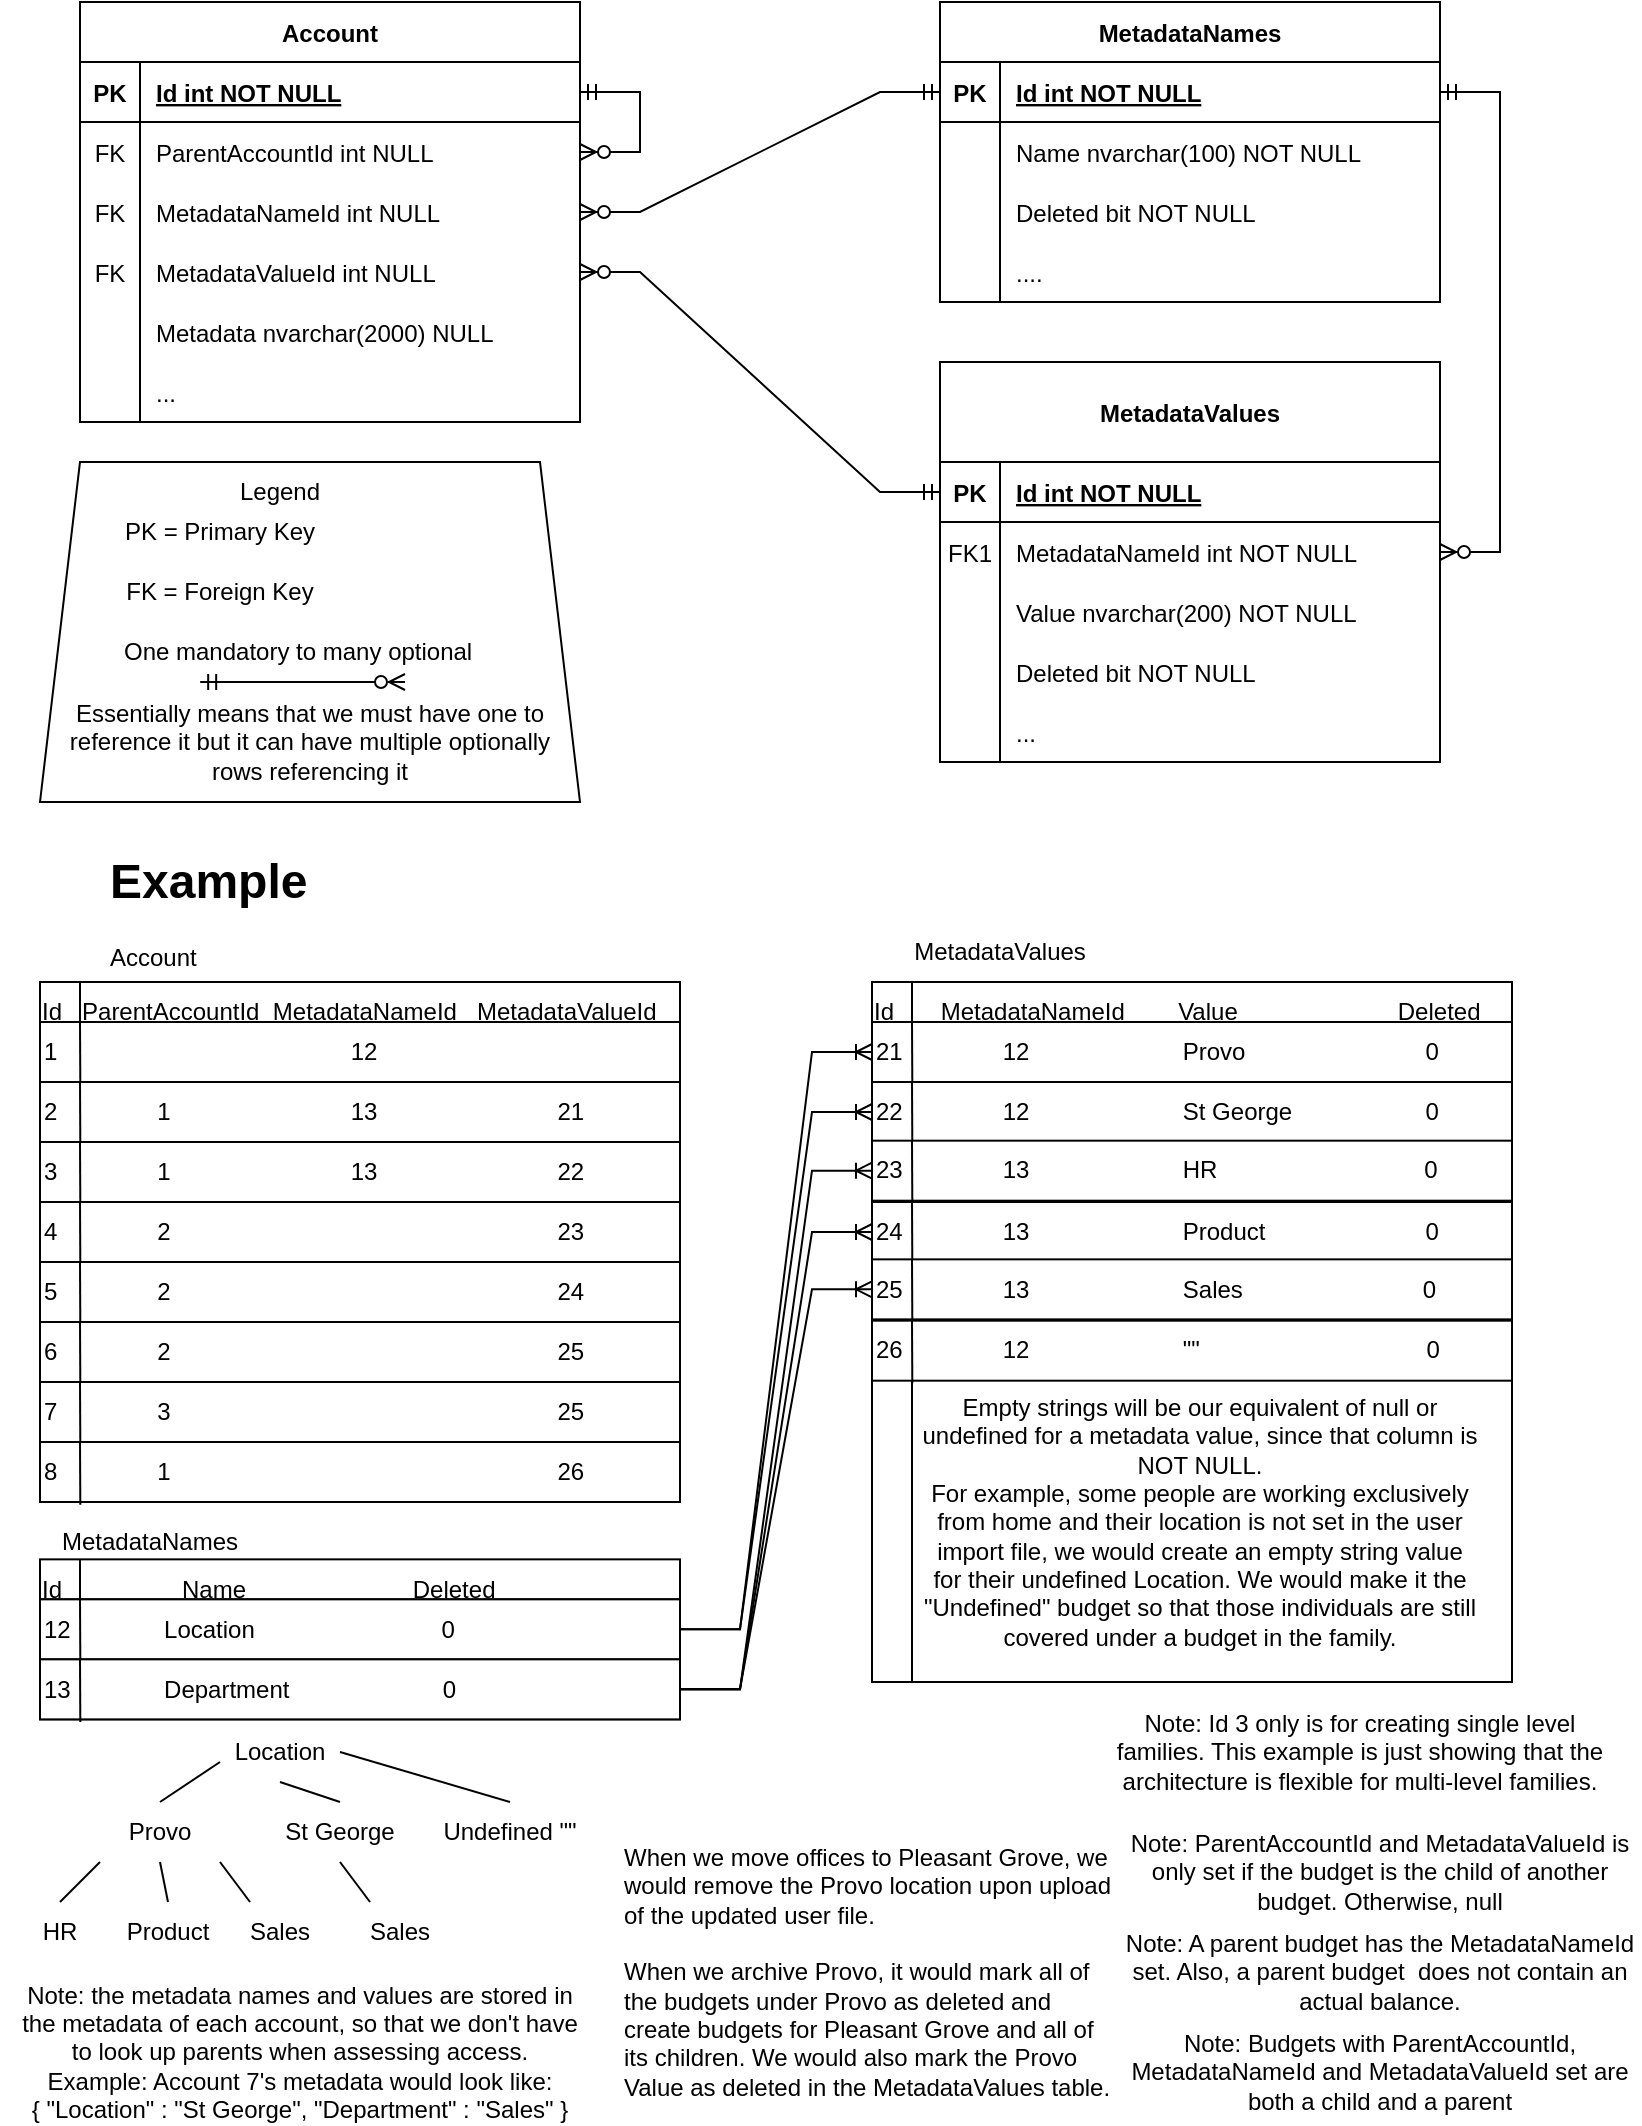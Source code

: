 <mxfile version="17.4.4" type="github">
  <diagram id="R2lEEEUBdFMjLlhIrx00" name="Page-1">
    <mxGraphModel dx="981" dy="508" grid="1" gridSize="10" guides="1" tooltips="1" connect="1" arrows="1" fold="1" page="1" pageScale="1" pageWidth="850" pageHeight="1100" math="0" shadow="0" extFonts="Permanent Marker^https://fonts.googleapis.com/css?family=Permanent+Marker">
      <root>
        <mxCell id="0" />
        <mxCell id="1" parent="0" />
        <mxCell id="C-vyLk0tnHw3VtMMgP7b-2" value="MetadataNames" style="shape=table;startSize=30;container=1;collapsible=1;childLayout=tableLayout;fixedRows=1;rowLines=0;fontStyle=1;align=center;resizeLast=1;" parent="1" vertex="1">
          <mxGeometry x="470" y="20" width="250" height="150" as="geometry" />
        </mxCell>
        <mxCell id="C-vyLk0tnHw3VtMMgP7b-3" value="" style="shape=partialRectangle;collapsible=0;dropTarget=0;pointerEvents=0;fillColor=none;points=[[0,0.5],[1,0.5]];portConstraint=eastwest;top=0;left=0;right=0;bottom=1;" parent="C-vyLk0tnHw3VtMMgP7b-2" vertex="1">
          <mxGeometry y="30" width="250" height="30" as="geometry" />
        </mxCell>
        <mxCell id="C-vyLk0tnHw3VtMMgP7b-4" value="PK" style="shape=partialRectangle;overflow=hidden;connectable=0;fillColor=none;top=0;left=0;bottom=0;right=0;fontStyle=1;" parent="C-vyLk0tnHw3VtMMgP7b-3" vertex="1">
          <mxGeometry width="30" height="30" as="geometry">
            <mxRectangle width="30" height="30" as="alternateBounds" />
          </mxGeometry>
        </mxCell>
        <mxCell id="C-vyLk0tnHw3VtMMgP7b-5" value="Id int NOT NULL " style="shape=partialRectangle;overflow=hidden;connectable=0;fillColor=none;top=0;left=0;bottom=0;right=0;align=left;spacingLeft=6;fontStyle=5;" parent="C-vyLk0tnHw3VtMMgP7b-3" vertex="1">
          <mxGeometry x="30" width="220" height="30" as="geometry">
            <mxRectangle width="220" height="30" as="alternateBounds" />
          </mxGeometry>
        </mxCell>
        <mxCell id="C-vyLk0tnHw3VtMMgP7b-6" value="" style="shape=partialRectangle;collapsible=0;dropTarget=0;pointerEvents=0;fillColor=none;points=[[0,0.5],[1,0.5]];portConstraint=eastwest;top=0;left=0;right=0;bottom=0;" parent="C-vyLk0tnHw3VtMMgP7b-2" vertex="1">
          <mxGeometry y="60" width="250" height="30" as="geometry" />
        </mxCell>
        <mxCell id="C-vyLk0tnHw3VtMMgP7b-7" value="" style="shape=partialRectangle;overflow=hidden;connectable=0;fillColor=none;top=0;left=0;bottom=0;right=0;" parent="C-vyLk0tnHw3VtMMgP7b-6" vertex="1">
          <mxGeometry width="30" height="30" as="geometry">
            <mxRectangle width="30" height="30" as="alternateBounds" />
          </mxGeometry>
        </mxCell>
        <mxCell id="C-vyLk0tnHw3VtMMgP7b-8" value="Name nvarchar(100) NOT NULL" style="shape=partialRectangle;overflow=hidden;connectable=0;fillColor=none;top=0;left=0;bottom=0;right=0;align=left;spacingLeft=6;" parent="C-vyLk0tnHw3VtMMgP7b-6" vertex="1">
          <mxGeometry x="30" width="220" height="30" as="geometry">
            <mxRectangle width="220" height="30" as="alternateBounds" />
          </mxGeometry>
        </mxCell>
        <mxCell id="C-vyLk0tnHw3VtMMgP7b-9" value="" style="shape=partialRectangle;collapsible=0;dropTarget=0;pointerEvents=0;fillColor=none;points=[[0,0.5],[1,0.5]];portConstraint=eastwest;top=0;left=0;right=0;bottom=0;" parent="C-vyLk0tnHw3VtMMgP7b-2" vertex="1">
          <mxGeometry y="90" width="250" height="30" as="geometry" />
        </mxCell>
        <mxCell id="C-vyLk0tnHw3VtMMgP7b-10" value="" style="shape=partialRectangle;overflow=hidden;connectable=0;fillColor=none;top=0;left=0;bottom=0;right=0;" parent="C-vyLk0tnHw3VtMMgP7b-9" vertex="1">
          <mxGeometry width="30" height="30" as="geometry">
            <mxRectangle width="30" height="30" as="alternateBounds" />
          </mxGeometry>
        </mxCell>
        <mxCell id="C-vyLk0tnHw3VtMMgP7b-11" value="Deleted bit NOT NULL" style="shape=partialRectangle;overflow=hidden;connectable=0;fillColor=none;top=0;left=0;bottom=0;right=0;align=left;spacingLeft=6;" parent="C-vyLk0tnHw3VtMMgP7b-9" vertex="1">
          <mxGeometry x="30" width="220" height="30" as="geometry">
            <mxRectangle width="220" height="30" as="alternateBounds" />
          </mxGeometry>
        </mxCell>
        <mxCell id="pOFNMP6kBnX_Gh-DG6FI-15" value="" style="shape=partialRectangle;collapsible=0;dropTarget=0;pointerEvents=0;fillColor=none;points=[[0,0.5],[1,0.5]];portConstraint=eastwest;top=0;left=0;right=0;bottom=0;" vertex="1" parent="C-vyLk0tnHw3VtMMgP7b-2">
          <mxGeometry y="120" width="250" height="30" as="geometry" />
        </mxCell>
        <mxCell id="pOFNMP6kBnX_Gh-DG6FI-16" value="" style="shape=partialRectangle;overflow=hidden;connectable=0;fillColor=none;top=0;left=0;bottom=0;right=0;" vertex="1" parent="pOFNMP6kBnX_Gh-DG6FI-15">
          <mxGeometry width="30" height="30" as="geometry">
            <mxRectangle width="30" height="30" as="alternateBounds" />
          </mxGeometry>
        </mxCell>
        <mxCell id="pOFNMP6kBnX_Gh-DG6FI-17" value="...." style="shape=partialRectangle;overflow=hidden;connectable=0;fillColor=none;top=0;left=0;bottom=0;right=0;align=left;spacingLeft=6;" vertex="1" parent="pOFNMP6kBnX_Gh-DG6FI-15">
          <mxGeometry x="30" width="220" height="30" as="geometry">
            <mxRectangle width="220" height="30" as="alternateBounds" />
          </mxGeometry>
        </mxCell>
        <mxCell id="C-vyLk0tnHw3VtMMgP7b-13" value="MetadataValues" style="shape=table;startSize=50;container=1;collapsible=1;childLayout=tableLayout;fixedRows=1;rowLines=0;fontStyle=1;align=center;resizeLast=1;" parent="1" vertex="1">
          <mxGeometry x="470" y="200" width="250" height="200" as="geometry" />
        </mxCell>
        <mxCell id="C-vyLk0tnHw3VtMMgP7b-14" value="" style="shape=partialRectangle;collapsible=0;dropTarget=0;pointerEvents=0;fillColor=none;points=[[0,0.5],[1,0.5]];portConstraint=eastwest;top=0;left=0;right=0;bottom=1;" parent="C-vyLk0tnHw3VtMMgP7b-13" vertex="1">
          <mxGeometry y="50" width="250" height="30" as="geometry" />
        </mxCell>
        <mxCell id="C-vyLk0tnHw3VtMMgP7b-15" value="PK" style="shape=partialRectangle;overflow=hidden;connectable=0;fillColor=none;top=0;left=0;bottom=0;right=0;fontStyle=1;" parent="C-vyLk0tnHw3VtMMgP7b-14" vertex="1">
          <mxGeometry width="30" height="30" as="geometry">
            <mxRectangle width="30" height="30" as="alternateBounds" />
          </mxGeometry>
        </mxCell>
        <mxCell id="C-vyLk0tnHw3VtMMgP7b-16" value="Id int NOT NULL " style="shape=partialRectangle;overflow=hidden;connectable=0;fillColor=none;top=0;left=0;bottom=0;right=0;align=left;spacingLeft=6;fontStyle=5;" parent="C-vyLk0tnHw3VtMMgP7b-14" vertex="1">
          <mxGeometry x="30" width="220" height="30" as="geometry">
            <mxRectangle width="220" height="30" as="alternateBounds" />
          </mxGeometry>
        </mxCell>
        <mxCell id="C-vyLk0tnHw3VtMMgP7b-17" value="" style="shape=partialRectangle;collapsible=0;dropTarget=0;pointerEvents=0;fillColor=none;points=[[0,0.5],[1,0.5]];portConstraint=eastwest;top=0;left=0;right=0;bottom=0;" parent="C-vyLk0tnHw3VtMMgP7b-13" vertex="1">
          <mxGeometry y="80" width="250" height="30" as="geometry" />
        </mxCell>
        <mxCell id="C-vyLk0tnHw3VtMMgP7b-18" value="FK1" style="shape=partialRectangle;overflow=hidden;connectable=0;fillColor=none;top=0;left=0;bottom=0;right=0;" parent="C-vyLk0tnHw3VtMMgP7b-17" vertex="1">
          <mxGeometry width="30" height="30" as="geometry">
            <mxRectangle width="30" height="30" as="alternateBounds" />
          </mxGeometry>
        </mxCell>
        <mxCell id="C-vyLk0tnHw3VtMMgP7b-19" value="MetadataNameId int NOT NULL" style="shape=partialRectangle;overflow=hidden;connectable=0;fillColor=none;top=0;left=0;bottom=0;right=0;align=left;spacingLeft=6;" parent="C-vyLk0tnHw3VtMMgP7b-17" vertex="1">
          <mxGeometry x="30" width="220" height="30" as="geometry">
            <mxRectangle width="220" height="30" as="alternateBounds" />
          </mxGeometry>
        </mxCell>
        <mxCell id="C-vyLk0tnHw3VtMMgP7b-20" value="" style="shape=partialRectangle;collapsible=0;dropTarget=0;pointerEvents=0;fillColor=none;points=[[0,0.5],[1,0.5]];portConstraint=eastwest;top=0;left=0;right=0;bottom=0;" parent="C-vyLk0tnHw3VtMMgP7b-13" vertex="1">
          <mxGeometry y="110" width="250" height="30" as="geometry" />
        </mxCell>
        <mxCell id="C-vyLk0tnHw3VtMMgP7b-21" value="" style="shape=partialRectangle;overflow=hidden;connectable=0;fillColor=none;top=0;left=0;bottom=0;right=0;" parent="C-vyLk0tnHw3VtMMgP7b-20" vertex="1">
          <mxGeometry width="30" height="30" as="geometry">
            <mxRectangle width="30" height="30" as="alternateBounds" />
          </mxGeometry>
        </mxCell>
        <mxCell id="C-vyLk0tnHw3VtMMgP7b-22" value="Value nvarchar(200) NOT NULL" style="shape=partialRectangle;overflow=hidden;connectable=0;fillColor=none;top=0;left=0;bottom=0;right=0;align=left;spacingLeft=6;" parent="C-vyLk0tnHw3VtMMgP7b-20" vertex="1">
          <mxGeometry x="30" width="220" height="30" as="geometry">
            <mxRectangle width="220" height="30" as="alternateBounds" />
          </mxGeometry>
        </mxCell>
        <mxCell id="pOFNMP6kBnX_Gh-DG6FI-18" value="" style="shape=partialRectangle;collapsible=0;dropTarget=0;pointerEvents=0;fillColor=none;points=[[0,0.5],[1,0.5]];portConstraint=eastwest;top=0;left=0;right=0;bottom=0;" vertex="1" parent="C-vyLk0tnHw3VtMMgP7b-13">
          <mxGeometry y="140" width="250" height="30" as="geometry" />
        </mxCell>
        <mxCell id="pOFNMP6kBnX_Gh-DG6FI-19" value="" style="shape=partialRectangle;overflow=hidden;connectable=0;fillColor=none;top=0;left=0;bottom=0;right=0;" vertex="1" parent="pOFNMP6kBnX_Gh-DG6FI-18">
          <mxGeometry width="30" height="30" as="geometry">
            <mxRectangle width="30" height="30" as="alternateBounds" />
          </mxGeometry>
        </mxCell>
        <mxCell id="pOFNMP6kBnX_Gh-DG6FI-20" value="Deleted bit NOT NULL" style="shape=partialRectangle;overflow=hidden;connectable=0;fillColor=none;top=0;left=0;bottom=0;right=0;align=left;spacingLeft=6;" vertex="1" parent="pOFNMP6kBnX_Gh-DG6FI-18">
          <mxGeometry x="30" width="220" height="30" as="geometry">
            <mxRectangle width="220" height="30" as="alternateBounds" />
          </mxGeometry>
        </mxCell>
        <mxCell id="pOFNMP6kBnX_Gh-DG6FI-22" value="" style="shape=partialRectangle;collapsible=0;dropTarget=0;pointerEvents=0;fillColor=none;points=[[0,0.5],[1,0.5]];portConstraint=eastwest;top=0;left=0;right=0;bottom=0;" vertex="1" parent="C-vyLk0tnHw3VtMMgP7b-13">
          <mxGeometry y="170" width="250" height="30" as="geometry" />
        </mxCell>
        <mxCell id="pOFNMP6kBnX_Gh-DG6FI-23" value="" style="shape=partialRectangle;overflow=hidden;connectable=0;fillColor=none;top=0;left=0;bottom=0;right=0;" vertex="1" parent="pOFNMP6kBnX_Gh-DG6FI-22">
          <mxGeometry width="30" height="30" as="geometry">
            <mxRectangle width="30" height="30" as="alternateBounds" />
          </mxGeometry>
        </mxCell>
        <mxCell id="pOFNMP6kBnX_Gh-DG6FI-24" value="..." style="shape=partialRectangle;overflow=hidden;connectable=0;fillColor=none;top=0;left=0;bottom=0;right=0;align=left;spacingLeft=6;" vertex="1" parent="pOFNMP6kBnX_Gh-DG6FI-22">
          <mxGeometry x="30" width="220" height="30" as="geometry">
            <mxRectangle width="220" height="30" as="alternateBounds" />
          </mxGeometry>
        </mxCell>
        <mxCell id="C-vyLk0tnHw3VtMMgP7b-23" value="Account" style="shape=table;startSize=30;container=1;collapsible=1;childLayout=tableLayout;fixedRows=1;rowLines=0;fontStyle=1;align=center;resizeLast=1;" parent="1" vertex="1">
          <mxGeometry x="40" y="20" width="250" height="210" as="geometry" />
        </mxCell>
        <mxCell id="C-vyLk0tnHw3VtMMgP7b-24" value="" style="shape=partialRectangle;collapsible=0;dropTarget=0;pointerEvents=0;fillColor=none;points=[[0,0.5],[1,0.5]];portConstraint=eastwest;top=0;left=0;right=0;bottom=1;" parent="C-vyLk0tnHw3VtMMgP7b-23" vertex="1">
          <mxGeometry y="30" width="250" height="30" as="geometry" />
        </mxCell>
        <mxCell id="C-vyLk0tnHw3VtMMgP7b-25" value="PK" style="shape=partialRectangle;overflow=hidden;connectable=0;fillColor=none;top=0;left=0;bottom=0;right=0;fontStyle=1;" parent="C-vyLk0tnHw3VtMMgP7b-24" vertex="1">
          <mxGeometry width="30" height="30" as="geometry">
            <mxRectangle width="30" height="30" as="alternateBounds" />
          </mxGeometry>
        </mxCell>
        <mxCell id="C-vyLk0tnHw3VtMMgP7b-26" value="Id int NOT NULL" style="shape=partialRectangle;overflow=hidden;connectable=0;fillColor=none;top=0;left=0;bottom=0;right=0;align=left;spacingLeft=6;fontStyle=5;" parent="C-vyLk0tnHw3VtMMgP7b-24" vertex="1">
          <mxGeometry x="30" width="220" height="30" as="geometry">
            <mxRectangle width="220" height="30" as="alternateBounds" />
          </mxGeometry>
        </mxCell>
        <mxCell id="C-vyLk0tnHw3VtMMgP7b-27" value="" style="shape=partialRectangle;collapsible=0;dropTarget=0;pointerEvents=0;fillColor=none;points=[[0,0.5],[1,0.5]];portConstraint=eastwest;top=0;left=0;right=0;bottom=0;" parent="C-vyLk0tnHw3VtMMgP7b-23" vertex="1">
          <mxGeometry y="60" width="250" height="30" as="geometry" />
        </mxCell>
        <mxCell id="C-vyLk0tnHw3VtMMgP7b-28" value="FK" style="shape=partialRectangle;overflow=hidden;connectable=0;fillColor=none;top=0;left=0;bottom=0;right=0;" parent="C-vyLk0tnHw3VtMMgP7b-27" vertex="1">
          <mxGeometry width="30" height="30" as="geometry">
            <mxRectangle width="30" height="30" as="alternateBounds" />
          </mxGeometry>
        </mxCell>
        <mxCell id="C-vyLk0tnHw3VtMMgP7b-29" value="ParentAccountId int NULL" style="shape=partialRectangle;overflow=hidden;connectable=0;fillColor=none;top=0;left=0;bottom=0;right=0;align=left;spacingLeft=6;" parent="C-vyLk0tnHw3VtMMgP7b-27" vertex="1">
          <mxGeometry x="30" width="220" height="30" as="geometry">
            <mxRectangle width="220" height="30" as="alternateBounds" />
          </mxGeometry>
        </mxCell>
        <mxCell id="pOFNMP6kBnX_Gh-DG6FI-1" value="" style="shape=partialRectangle;collapsible=0;dropTarget=0;pointerEvents=0;fillColor=none;points=[[0,0.5],[1,0.5]];portConstraint=eastwest;top=0;left=0;right=0;bottom=0;" vertex="1" parent="C-vyLk0tnHw3VtMMgP7b-23">
          <mxGeometry y="90" width="250" height="30" as="geometry" />
        </mxCell>
        <mxCell id="pOFNMP6kBnX_Gh-DG6FI-2" value="FK" style="shape=partialRectangle;overflow=hidden;connectable=0;fillColor=none;top=0;left=0;bottom=0;right=0;" vertex="1" parent="pOFNMP6kBnX_Gh-DG6FI-1">
          <mxGeometry width="30" height="30" as="geometry">
            <mxRectangle width="30" height="30" as="alternateBounds" />
          </mxGeometry>
        </mxCell>
        <mxCell id="pOFNMP6kBnX_Gh-DG6FI-3" value="MetadataNameId int NULL" style="shape=partialRectangle;overflow=hidden;connectable=0;fillColor=none;top=0;left=0;bottom=0;right=0;align=left;spacingLeft=6;" vertex="1" parent="pOFNMP6kBnX_Gh-DG6FI-1">
          <mxGeometry x="30" width="220" height="30" as="geometry">
            <mxRectangle width="220" height="30" as="alternateBounds" />
          </mxGeometry>
        </mxCell>
        <mxCell id="pOFNMP6kBnX_Gh-DG6FI-4" value="" style="shape=partialRectangle;collapsible=0;dropTarget=0;pointerEvents=0;fillColor=none;points=[[0,0.5],[1,0.5]];portConstraint=eastwest;top=0;left=0;right=0;bottom=0;" vertex="1" parent="C-vyLk0tnHw3VtMMgP7b-23">
          <mxGeometry y="120" width="250" height="30" as="geometry" />
        </mxCell>
        <mxCell id="pOFNMP6kBnX_Gh-DG6FI-5" value="FK" style="shape=partialRectangle;overflow=hidden;connectable=0;fillColor=none;top=0;left=0;bottom=0;right=0;" vertex="1" parent="pOFNMP6kBnX_Gh-DG6FI-4">
          <mxGeometry width="30" height="30" as="geometry">
            <mxRectangle width="30" height="30" as="alternateBounds" />
          </mxGeometry>
        </mxCell>
        <mxCell id="pOFNMP6kBnX_Gh-DG6FI-6" value="MetadataValueId int NULL" style="shape=partialRectangle;overflow=hidden;connectable=0;fillColor=none;top=0;left=0;bottom=0;right=0;align=left;spacingLeft=6;" vertex="1" parent="pOFNMP6kBnX_Gh-DG6FI-4">
          <mxGeometry x="30" width="220" height="30" as="geometry">
            <mxRectangle width="220" height="30" as="alternateBounds" />
          </mxGeometry>
        </mxCell>
        <mxCell id="pOFNMP6kBnX_Gh-DG6FI-7" value="" style="shape=partialRectangle;collapsible=0;dropTarget=0;pointerEvents=0;fillColor=none;points=[[0,0.5],[1,0.5]];portConstraint=eastwest;top=0;left=0;right=0;bottom=0;" vertex="1" parent="C-vyLk0tnHw3VtMMgP7b-23">
          <mxGeometry y="150" width="250" height="30" as="geometry" />
        </mxCell>
        <mxCell id="pOFNMP6kBnX_Gh-DG6FI-8" value="" style="shape=partialRectangle;overflow=hidden;connectable=0;fillColor=none;top=0;left=0;bottom=0;right=0;" vertex="1" parent="pOFNMP6kBnX_Gh-DG6FI-7">
          <mxGeometry width="30" height="30" as="geometry">
            <mxRectangle width="30" height="30" as="alternateBounds" />
          </mxGeometry>
        </mxCell>
        <mxCell id="pOFNMP6kBnX_Gh-DG6FI-9" value="Metadata nvarchar(2000) NULL" style="shape=partialRectangle;overflow=hidden;connectable=0;fillColor=none;top=0;left=0;bottom=0;right=0;align=left;spacingLeft=6;" vertex="1" parent="pOFNMP6kBnX_Gh-DG6FI-7">
          <mxGeometry x="30" width="220" height="30" as="geometry">
            <mxRectangle width="220" height="30" as="alternateBounds" />
          </mxGeometry>
        </mxCell>
        <mxCell id="pOFNMP6kBnX_Gh-DG6FI-10" value="" style="shape=partialRectangle;collapsible=0;dropTarget=0;pointerEvents=0;fillColor=none;points=[[0,0.5],[1,0.5]];portConstraint=eastwest;top=0;left=0;right=0;bottom=0;" vertex="1" parent="C-vyLk0tnHw3VtMMgP7b-23">
          <mxGeometry y="180" width="250" height="30" as="geometry" />
        </mxCell>
        <mxCell id="pOFNMP6kBnX_Gh-DG6FI-11" value="" style="shape=partialRectangle;overflow=hidden;connectable=0;fillColor=none;top=0;left=0;bottom=0;right=0;" vertex="1" parent="pOFNMP6kBnX_Gh-DG6FI-10">
          <mxGeometry width="30" height="30" as="geometry">
            <mxRectangle width="30" height="30" as="alternateBounds" />
          </mxGeometry>
        </mxCell>
        <mxCell id="pOFNMP6kBnX_Gh-DG6FI-12" value="..." style="shape=partialRectangle;overflow=hidden;connectable=0;fillColor=none;top=0;left=0;bottom=0;right=0;align=left;spacingLeft=6;" vertex="1" parent="pOFNMP6kBnX_Gh-DG6FI-10">
          <mxGeometry x="30" width="220" height="30" as="geometry">
            <mxRectangle width="220" height="30" as="alternateBounds" />
          </mxGeometry>
        </mxCell>
        <mxCell id="pOFNMP6kBnX_Gh-DG6FI-31" value="" style="edgeStyle=entityRelationEdgeStyle;fontSize=12;html=1;endArrow=ERzeroToMany;startArrow=ERmandOne;rounded=0;entryX=1;entryY=0.5;entryDx=0;entryDy=0;exitX=1;exitY=0.5;exitDx=0;exitDy=0;" edge="1" parent="C-vyLk0tnHw3VtMMgP7b-23" source="C-vyLk0tnHw3VtMMgP7b-24" target="C-vyLk0tnHw3VtMMgP7b-27">
          <mxGeometry width="100" height="100" relative="1" as="geometry">
            <mxPoint x="360" y="230" as="sourcePoint" />
            <mxPoint x="170" y="310" as="targetPoint" />
          </mxGeometry>
        </mxCell>
        <mxCell id="pOFNMP6kBnX_Gh-DG6FI-28" value="" style="edgeStyle=entityRelationEdgeStyle;fontSize=12;html=1;endArrow=ERzeroToMany;startArrow=ERmandOne;rounded=0;entryX=1;entryY=0.5;entryDx=0;entryDy=0;exitX=0;exitY=0.5;exitDx=0;exitDy=0;" edge="1" parent="1" source="C-vyLk0tnHw3VtMMgP7b-14" target="pOFNMP6kBnX_Gh-DG6FI-4">
          <mxGeometry width="100" height="100" relative="1" as="geometry">
            <mxPoint x="340" y="310" as="sourcePoint" />
            <mxPoint x="440" y="210" as="targetPoint" />
          </mxGeometry>
        </mxCell>
        <mxCell id="pOFNMP6kBnX_Gh-DG6FI-29" value="" style="edgeStyle=entityRelationEdgeStyle;fontSize=12;html=1;endArrow=ERzeroToMany;startArrow=ERmandOne;rounded=0;entryX=1;entryY=0.5;entryDx=0;entryDy=0;exitX=0;exitY=0.5;exitDx=0;exitDy=0;" edge="1" parent="1" source="C-vyLk0tnHw3VtMMgP7b-3" target="pOFNMP6kBnX_Gh-DG6FI-1">
          <mxGeometry width="100" height="100" relative="1" as="geometry">
            <mxPoint x="340" y="350" as="sourcePoint" />
            <mxPoint x="300" y="290" as="targetPoint" />
          </mxGeometry>
        </mxCell>
        <mxCell id="pOFNMP6kBnX_Gh-DG6FI-32" value="" style="edgeStyle=entityRelationEdgeStyle;fontSize=12;html=1;endArrow=ERzeroToMany;startArrow=ERmandOne;rounded=0;entryX=1;entryY=0.5;entryDx=0;entryDy=0;exitX=1;exitY=0.5;exitDx=0;exitDy=0;" edge="1" parent="1" source="C-vyLk0tnHw3VtMMgP7b-3" target="C-vyLk0tnHw3VtMMgP7b-17">
          <mxGeometry width="100" height="100" relative="1" as="geometry">
            <mxPoint x="650" y="490" as="sourcePoint" />
            <mxPoint x="750" y="390" as="targetPoint" />
          </mxGeometry>
        </mxCell>
        <mxCell id="pOFNMP6kBnX_Gh-DG6FI-38" value="&lt;span style=&quot;color: rgba(0 , 0 , 0 , 0) ; font-family: monospace ; font-size: 0px&quot;&gt;%3CmxGraphModel%3E%3Croot%3E%3CmxCell%20id%3D%220%22%2F%3E%3CmxCell%20id%3D%221%22%20parent%3D%220%22%2F%3E%3CmxCell%20id%3D%222%22%20value%3D%22%22%20style%3D%22edgeStyle%3DentityRelationEdgeStyle%3BfontSize%3D12%3Bhtml%3D1%3BendArrow%3DERzeroToMany%3BstartArrow%3DERmandOne%3Brounded%3D0%3B%22%20edge%3D%221%22%20parent%3D%221%22%3E%3CmxGeometry%20width%3D%22100%22%20height%3D%22100%22%20relative%3D%221%22%20as%3D%22geometry%22%3E%3CmxPoint%20x%3D%2280%22%20y%3D%22530%22%20as%3D%22sourcePoint%22%2F%3E%3CmxPoint%20x%3D%22170%22%20y%3D%22450%22%20as%3D%22targetPoint%22%2F%3E%3C%2FmxGeometry%3E%3C%2FmxCell%3E%3C%2Froot%3E%3C%2FmxGraphModel%3E&lt;/span&gt;" style="shape=trapezoid;perimeter=trapezoidPerimeter;whiteSpace=wrap;html=1;fixedSize=1;" vertex="1" parent="1">
          <mxGeometry x="20" y="250" width="270" height="170" as="geometry" />
        </mxCell>
        <mxCell id="pOFNMP6kBnX_Gh-DG6FI-42" value="" style="edgeStyle=entityRelationEdgeStyle;fontSize=12;html=1;endArrow=ERzeroToMany;startArrow=ERmandOne;rounded=0;entryX=0.75;entryY=1;entryDx=0;entryDy=0;exitX=0.211;exitY=1;exitDx=0;exitDy=0;exitPerimeter=0;" edge="1" parent="1" source="pOFNMP6kBnX_Gh-DG6FI-46" target="pOFNMP6kBnX_Gh-DG6FI-46">
          <mxGeometry width="100" height="100" relative="1" as="geometry">
            <mxPoint x="105" y="380" as="sourcePoint" />
            <mxPoint x="205" y="280" as="targetPoint" />
          </mxGeometry>
        </mxCell>
        <mxCell id="pOFNMP6kBnX_Gh-DG6FI-43" value="Legend" style="text;html=1;strokeColor=none;fillColor=none;align=center;verticalAlign=middle;whiteSpace=wrap;rounded=0;" vertex="1" parent="1">
          <mxGeometry x="110" y="250" width="60" height="30" as="geometry" />
        </mxCell>
        <mxCell id="pOFNMP6kBnX_Gh-DG6FI-44" value="PK = Primary Key" style="text;html=1;strokeColor=none;fillColor=none;align=center;verticalAlign=middle;whiteSpace=wrap;rounded=0;" vertex="1" parent="1">
          <mxGeometry x="50" y="270" width="120" height="30" as="geometry" />
        </mxCell>
        <mxCell id="pOFNMP6kBnX_Gh-DG6FI-45" value="FK = Foreign Key" style="text;html=1;strokeColor=none;fillColor=none;align=center;verticalAlign=middle;whiteSpace=wrap;rounded=0;" vertex="1" parent="1">
          <mxGeometry x="50" y="300" width="120" height="30" as="geometry" />
        </mxCell>
        <mxCell id="pOFNMP6kBnX_Gh-DG6FI-46" value="One mandatory to many optional" style="text;html=1;strokeColor=none;fillColor=none;align=left;verticalAlign=middle;whiteSpace=wrap;rounded=0;" vertex="1" parent="1">
          <mxGeometry x="60" y="330" width="190" height="30" as="geometry" />
        </mxCell>
        <mxCell id="pOFNMP6kBnX_Gh-DG6FI-47" value="Essentially means that we must have one to reference it but it can have multiple optionally rows referencing it" style="text;html=1;strokeColor=none;fillColor=none;align=center;verticalAlign=middle;whiteSpace=wrap;rounded=0;" vertex="1" parent="1">
          <mxGeometry x="25" y="380" width="260" height="20" as="geometry" />
        </mxCell>
        <mxCell id="pOFNMP6kBnX_Gh-DG6FI-48" value="" style="shape=internalStorage;whiteSpace=wrap;html=1;backgroundOutline=1;" vertex="1" parent="1">
          <mxGeometry x="20" y="510" width="320" height="230" as="geometry" />
        </mxCell>
        <mxCell id="pOFNMP6kBnX_Gh-DG6FI-88" value="&lt;h1&gt;Example&lt;/h1&gt;&lt;div&gt;Account&lt;/div&gt;" style="text;html=1;strokeColor=none;fillColor=none;spacing=5;spacingTop=-20;whiteSpace=wrap;overflow=hidden;rounded=0;" vertex="1" parent="1">
          <mxGeometry x="50" y="440" width="190" height="70" as="geometry" />
        </mxCell>
        <mxCell id="pOFNMP6kBnX_Gh-DG6FI-89" value="Id&amp;nbsp; &amp;nbsp;ParentAccountId&amp;nbsp; MetadataNameId&amp;nbsp; &amp;nbsp;MetadataValueId" style="text;html=1;strokeColor=none;fillColor=none;align=left;verticalAlign=middle;whiteSpace=wrap;rounded=0;" vertex="1" parent="1">
          <mxGeometry x="19" y="510" width="320" height="30" as="geometry" />
        </mxCell>
        <mxCell id="pOFNMP6kBnX_Gh-DG6FI-92" value="1&amp;nbsp; &amp;nbsp; &amp;nbsp; &amp;nbsp; &amp;nbsp; &amp;nbsp; &amp;nbsp; &amp;nbsp; &amp;nbsp; &amp;nbsp; &amp;nbsp; &amp;nbsp; &amp;nbsp; &amp;nbsp; &amp;nbsp; &amp;nbsp; &amp;nbsp; &amp;nbsp; &amp;nbsp; &amp;nbsp; &amp;nbsp; &amp;nbsp; 12" style="rounded=0;whiteSpace=wrap;html=1;align=left;" vertex="1" parent="1">
          <mxGeometry x="20" y="530" width="320" height="30" as="geometry" />
        </mxCell>
        <mxCell id="pOFNMP6kBnX_Gh-DG6FI-93" value="" style="endArrow=none;html=1;rounded=0;exitX=0.063;exitY=1.044;exitDx=0;exitDy=0;exitPerimeter=0;" edge="1" parent="1" source="pOFNMP6kBnX_Gh-DG6FI-92">
          <mxGeometry width="50" height="50" relative="1" as="geometry">
            <mxPoint x="370" y="580" as="sourcePoint" />
            <mxPoint x="40" y="530" as="targetPoint" />
          </mxGeometry>
        </mxCell>
        <mxCell id="pOFNMP6kBnX_Gh-DG6FI-94" value="" style="shape=internalStorage;whiteSpace=wrap;html=1;backgroundOutline=1;" vertex="1" parent="1">
          <mxGeometry x="20" y="798.68" width="320" height="80" as="geometry" />
        </mxCell>
        <mxCell id="pOFNMP6kBnX_Gh-DG6FI-95" value="Id&amp;nbsp; &amp;nbsp; &amp;nbsp; &amp;nbsp; &amp;nbsp; &amp;nbsp; &amp;nbsp; &amp;nbsp; &amp;nbsp; Name&amp;nbsp; &amp;nbsp; &amp;nbsp; &amp;nbsp; &amp;nbsp; &amp;nbsp; &amp;nbsp; &amp;nbsp; &amp;nbsp; &amp;nbsp; &amp;nbsp; &amp;nbsp; &amp;nbsp;Deleted" style="text;html=1;strokeColor=none;fillColor=none;align=left;verticalAlign=middle;whiteSpace=wrap;rounded=0;" vertex="1" parent="1">
          <mxGeometry x="19" y="798.68" width="320" height="30" as="geometry" />
        </mxCell>
        <mxCell id="pOFNMP6kBnX_Gh-DG6FI-96" value="12&amp;nbsp; &amp;nbsp; &amp;nbsp; &amp;nbsp; &amp;nbsp; &amp;nbsp; &amp;nbsp; Location&amp;nbsp; &amp;nbsp; &amp;nbsp; &amp;nbsp; &amp;nbsp; &amp;nbsp; &amp;nbsp; &amp;nbsp; &amp;nbsp; &amp;nbsp; &amp;nbsp; &amp;nbsp; &amp;nbsp; &amp;nbsp; 0" style="rounded=0;whiteSpace=wrap;html=1;align=left;" vertex="1" parent="1">
          <mxGeometry x="20" y="818.68" width="320" height="30" as="geometry" />
        </mxCell>
        <mxCell id="pOFNMP6kBnX_Gh-DG6FI-97" value="" style="endArrow=none;html=1;rounded=0;exitX=0.063;exitY=1.044;exitDx=0;exitDy=0;exitPerimeter=0;" edge="1" parent="1" source="pOFNMP6kBnX_Gh-DG6FI-96">
          <mxGeometry width="50" height="50" relative="1" as="geometry">
            <mxPoint x="370" y="868.68" as="sourcePoint" />
            <mxPoint x="40.0" y="818.68" as="targetPoint" />
          </mxGeometry>
        </mxCell>
        <mxCell id="pOFNMP6kBnX_Gh-DG6FI-99" value="2&amp;nbsp; &amp;nbsp; &amp;nbsp; &amp;nbsp; &amp;nbsp; &amp;nbsp; &amp;nbsp; &amp;nbsp;1&amp;nbsp; &amp;nbsp; &amp;nbsp; &amp;nbsp; &amp;nbsp; &amp;nbsp; &amp;nbsp; &amp;nbsp; &amp;nbsp; &amp;nbsp; &amp;nbsp; &amp;nbsp; &amp;nbsp; &amp;nbsp;13&amp;nbsp; &amp;nbsp; &amp;nbsp; &amp;nbsp; &amp;nbsp; &amp;nbsp; &amp;nbsp; &amp;nbsp; &amp;nbsp; &amp;nbsp; &amp;nbsp; &amp;nbsp; &amp;nbsp; &amp;nbsp;21&amp;nbsp; &amp;nbsp; &amp;nbsp;" style="rounded=0;whiteSpace=wrap;html=1;align=left;" vertex="1" parent="1">
          <mxGeometry x="20" y="560" width="320" height="30" as="geometry" />
        </mxCell>
        <mxCell id="pOFNMP6kBnX_Gh-DG6FI-100" value="" style="endArrow=none;html=1;rounded=0;exitX=0.063;exitY=1.044;exitDx=0;exitDy=0;exitPerimeter=0;" edge="1" parent="1" source="pOFNMP6kBnX_Gh-DG6FI-99">
          <mxGeometry width="50" height="50" relative="1" as="geometry">
            <mxPoint x="370" y="610" as="sourcePoint" />
            <mxPoint x="40.0" y="560" as="targetPoint" />
          </mxGeometry>
        </mxCell>
        <mxCell id="pOFNMP6kBnX_Gh-DG6FI-101" value="13&amp;nbsp; &amp;nbsp; &amp;nbsp; &amp;nbsp; &amp;nbsp; &amp;nbsp; &amp;nbsp; Department&amp;nbsp; &amp;nbsp; &amp;nbsp; &amp;nbsp; &amp;nbsp; &amp;nbsp; &amp;nbsp; &amp;nbsp; &amp;nbsp; &amp;nbsp; &amp;nbsp; &amp;nbsp;0&amp;nbsp;" style="rounded=0;whiteSpace=wrap;html=1;align=left;" vertex="1" parent="1">
          <mxGeometry x="20" y="848.68" width="320" height="30" as="geometry" />
        </mxCell>
        <mxCell id="pOFNMP6kBnX_Gh-DG6FI-102" value="" style="endArrow=none;html=1;rounded=0;exitX=0.063;exitY=1.044;exitDx=0;exitDy=0;exitPerimeter=0;" edge="1" parent="1" source="pOFNMP6kBnX_Gh-DG6FI-101">
          <mxGeometry width="50" height="50" relative="1" as="geometry">
            <mxPoint x="370" y="898.68" as="sourcePoint" />
            <mxPoint x="40.0" y="848.68" as="targetPoint" />
          </mxGeometry>
        </mxCell>
        <mxCell id="pOFNMP6kBnX_Gh-DG6FI-103" value="MetadataNames" style="text;html=1;strokeColor=none;fillColor=none;align=center;verticalAlign=middle;whiteSpace=wrap;rounded=0;" vertex="1" parent="1">
          <mxGeometry y="775.0" width="150" height="30" as="geometry" />
        </mxCell>
        <mxCell id="pOFNMP6kBnX_Gh-DG6FI-110" value="" style="shape=internalStorage;whiteSpace=wrap;html=1;backgroundOutline=1;" vertex="1" parent="1">
          <mxGeometry x="436" y="510" width="320" height="350" as="geometry" />
        </mxCell>
        <mxCell id="pOFNMP6kBnX_Gh-DG6FI-111" value="Id&amp;nbsp; &amp;nbsp; &amp;nbsp; &amp;nbsp;MetadataNameId&amp;nbsp; &amp;nbsp; &amp;nbsp; &amp;nbsp; Value&amp;nbsp; &amp;nbsp; &amp;nbsp; &amp;nbsp; &amp;nbsp; &amp;nbsp; &amp;nbsp; &amp;nbsp; &amp;nbsp; &amp;nbsp; &amp;nbsp; &amp;nbsp; Deleted" style="text;html=1;strokeColor=none;fillColor=none;align=left;verticalAlign=middle;whiteSpace=wrap;rounded=0;" vertex="1" parent="1">
          <mxGeometry x="435" y="510" width="320" height="30" as="geometry" />
        </mxCell>
        <mxCell id="pOFNMP6kBnX_Gh-DG6FI-112" value="21&amp;nbsp; &amp;nbsp; &amp;nbsp; &amp;nbsp; &amp;nbsp; &amp;nbsp; &amp;nbsp; &amp;nbsp;12&amp;nbsp; &amp;nbsp; &amp;nbsp; &amp;nbsp; &amp;nbsp; &amp;nbsp; &amp;nbsp; &amp;nbsp; &amp;nbsp; &amp;nbsp; &amp;nbsp; &amp;nbsp;Provo&amp;nbsp; &amp;nbsp; &amp;nbsp; &amp;nbsp; &amp;nbsp; &amp;nbsp; &amp;nbsp; &amp;nbsp; &amp;nbsp; &amp;nbsp; &amp;nbsp; &amp;nbsp; &amp;nbsp; &amp;nbsp;0" style="rounded=0;whiteSpace=wrap;html=1;align=left;" vertex="1" parent="1">
          <mxGeometry x="436" y="530" width="320" height="30" as="geometry" />
        </mxCell>
        <mxCell id="pOFNMP6kBnX_Gh-DG6FI-113" value="" style="endArrow=none;html=1;rounded=0;exitX=0.063;exitY=1.044;exitDx=0;exitDy=0;exitPerimeter=0;" edge="1" parent="1" source="pOFNMP6kBnX_Gh-DG6FI-112">
          <mxGeometry width="50" height="50" relative="1" as="geometry">
            <mxPoint x="786" y="580" as="sourcePoint" />
            <mxPoint x="456.0" y="530" as="targetPoint" />
          </mxGeometry>
        </mxCell>
        <mxCell id="pOFNMP6kBnX_Gh-DG6FI-114" value="22&amp;nbsp; &amp;nbsp; &amp;nbsp; &amp;nbsp; &amp;nbsp; &amp;nbsp; &amp;nbsp; &amp;nbsp;12&amp;nbsp; &amp;nbsp; &amp;nbsp; &amp;nbsp; &amp;nbsp; &amp;nbsp; &amp;nbsp; &amp;nbsp; &amp;nbsp; &amp;nbsp; &amp;nbsp; &amp;nbsp;St George&amp;nbsp; &amp;nbsp; &amp;nbsp; &amp;nbsp; &amp;nbsp; &amp;nbsp; &amp;nbsp; &amp;nbsp; &amp;nbsp; &amp;nbsp; 0&amp;nbsp;" style="rounded=0;whiteSpace=wrap;html=1;align=left;" vertex="1" parent="1">
          <mxGeometry x="436" y="560" width="320" height="30" as="geometry" />
        </mxCell>
        <mxCell id="pOFNMP6kBnX_Gh-DG6FI-115" value="" style="endArrow=none;html=1;rounded=0;exitX=0.063;exitY=1.044;exitDx=0;exitDy=0;exitPerimeter=0;" edge="1" parent="1" source="pOFNMP6kBnX_Gh-DG6FI-114">
          <mxGeometry width="50" height="50" relative="1" as="geometry">
            <mxPoint x="786" y="610" as="sourcePoint" />
            <mxPoint x="456.0" y="560" as="targetPoint" />
          </mxGeometry>
        </mxCell>
        <mxCell id="pOFNMP6kBnX_Gh-DG6FI-116" value="MetadataValues" style="text;html=1;strokeColor=none;fillColor=none;align=center;verticalAlign=middle;whiteSpace=wrap;rounded=0;" vertex="1" parent="1">
          <mxGeometry x="425" y="480" width="150" height="30" as="geometry" />
        </mxCell>
        <mxCell id="pOFNMP6kBnX_Gh-DG6FI-117" value="" style="edgeStyle=entityRelationEdgeStyle;fontSize=12;html=1;endArrow=ERoneToMany;rounded=0;entryX=0;entryY=0.5;entryDx=0;entryDy=0;exitX=1;exitY=0.5;exitDx=0;exitDy=0;" edge="1" parent="1" source="pOFNMP6kBnX_Gh-DG6FI-96" target="pOFNMP6kBnX_Gh-DG6FI-112">
          <mxGeometry width="100" height="100" relative="1" as="geometry">
            <mxPoint x="340" y="740" as="sourcePoint" />
            <mxPoint x="440" y="640" as="targetPoint" />
          </mxGeometry>
        </mxCell>
        <mxCell id="pOFNMP6kBnX_Gh-DG6FI-118" value="" style="edgeStyle=entityRelationEdgeStyle;fontSize=12;html=1;endArrow=ERoneToMany;rounded=0;entryX=0;entryY=0.5;entryDx=0;entryDy=0;exitX=1;exitY=0.5;exitDx=0;exitDy=0;" edge="1" parent="1" source="pOFNMP6kBnX_Gh-DG6FI-96" target="pOFNMP6kBnX_Gh-DG6FI-114">
          <mxGeometry width="100" height="100" relative="1" as="geometry">
            <mxPoint x="340" y="740" as="sourcePoint" />
            <mxPoint x="446" y="555" as="targetPoint" />
          </mxGeometry>
        </mxCell>
        <mxCell id="pOFNMP6kBnX_Gh-DG6FI-119" value="3&amp;nbsp; &amp;nbsp; &amp;nbsp; &amp;nbsp; &amp;nbsp; &amp;nbsp; &amp;nbsp; &amp;nbsp;1&amp;nbsp; &amp;nbsp; &amp;nbsp; &amp;nbsp; &amp;nbsp; &amp;nbsp; &amp;nbsp; &amp;nbsp; &amp;nbsp; &amp;nbsp; &amp;nbsp; &amp;nbsp; &amp;nbsp; &amp;nbsp;13&amp;nbsp; &amp;nbsp; &amp;nbsp; &amp;nbsp; &amp;nbsp; &amp;nbsp; &amp;nbsp; &amp;nbsp; &amp;nbsp; &amp;nbsp; &amp;nbsp; &amp;nbsp; &amp;nbsp; &amp;nbsp;22&amp;nbsp; &amp;nbsp; &amp;nbsp;" style="rounded=0;whiteSpace=wrap;html=1;align=left;" vertex="1" parent="1">
          <mxGeometry x="20" y="590" width="320" height="30" as="geometry" />
        </mxCell>
        <mxCell id="pOFNMP6kBnX_Gh-DG6FI-120" value="" style="endArrow=none;html=1;rounded=0;exitX=0.063;exitY=1.044;exitDx=0;exitDy=0;exitPerimeter=0;" edge="1" parent="1" source="pOFNMP6kBnX_Gh-DG6FI-119">
          <mxGeometry width="50" height="50" relative="1" as="geometry">
            <mxPoint x="370" y="640" as="sourcePoint" />
            <mxPoint x="40.0" y="590" as="targetPoint" />
          </mxGeometry>
        </mxCell>
        <mxCell id="pOFNMP6kBnX_Gh-DG6FI-122" value="4&amp;nbsp; &amp;nbsp; &amp;nbsp; &amp;nbsp; &amp;nbsp; &amp;nbsp; &amp;nbsp; &amp;nbsp;2&amp;nbsp; &amp;nbsp; &amp;nbsp; &amp;nbsp; &amp;nbsp; &amp;nbsp; &amp;nbsp; &amp;nbsp; &amp;nbsp; &amp;nbsp; &amp;nbsp; &amp;nbsp; &amp;nbsp; &amp;nbsp; &amp;nbsp; &amp;nbsp; &amp;nbsp; &amp;nbsp; &amp;nbsp; &amp;nbsp; &amp;nbsp; &amp;nbsp; &amp;nbsp; &amp;nbsp; &amp;nbsp; &amp;nbsp; &amp;nbsp; &amp;nbsp; &amp;nbsp; 23&amp;nbsp; &amp;nbsp; &amp;nbsp;" style="rounded=0;whiteSpace=wrap;html=1;align=left;" vertex="1" parent="1">
          <mxGeometry x="20" y="620" width="320" height="30" as="geometry" />
        </mxCell>
        <mxCell id="pOFNMP6kBnX_Gh-DG6FI-123" value="" style="endArrow=none;html=1;rounded=0;exitX=0.063;exitY=1.044;exitDx=0;exitDy=0;exitPerimeter=0;" edge="1" parent="1" source="pOFNMP6kBnX_Gh-DG6FI-122">
          <mxGeometry width="50" height="50" relative="1" as="geometry">
            <mxPoint x="370" y="670" as="sourcePoint" />
            <mxPoint x="40.0" y="620" as="targetPoint" />
          </mxGeometry>
        </mxCell>
        <mxCell id="pOFNMP6kBnX_Gh-DG6FI-124" value="5&amp;nbsp; &amp;nbsp; &amp;nbsp; &amp;nbsp; &amp;nbsp; &amp;nbsp; &amp;nbsp; &amp;nbsp;2&amp;nbsp; &amp;nbsp; &amp;nbsp; &amp;nbsp; &amp;nbsp; &amp;nbsp; &amp;nbsp; &amp;nbsp; &amp;nbsp; &amp;nbsp; &amp;nbsp; &amp;nbsp; &amp;nbsp; &amp;nbsp; &amp;nbsp; &amp;nbsp; &amp;nbsp; &amp;nbsp; &amp;nbsp; &amp;nbsp; &amp;nbsp; &amp;nbsp; &amp;nbsp; &amp;nbsp; &amp;nbsp; &amp;nbsp; &amp;nbsp; &amp;nbsp; &amp;nbsp; 24&amp;nbsp; &amp;nbsp; &amp;nbsp;" style="rounded=0;whiteSpace=wrap;html=1;align=left;" vertex="1" parent="1">
          <mxGeometry x="20" y="650" width="320" height="30" as="geometry" />
        </mxCell>
        <mxCell id="pOFNMP6kBnX_Gh-DG6FI-125" value="" style="endArrow=none;html=1;rounded=0;exitX=0.063;exitY=1.044;exitDx=0;exitDy=0;exitPerimeter=0;" edge="1" parent="1" source="pOFNMP6kBnX_Gh-DG6FI-124">
          <mxGeometry width="50" height="50" relative="1" as="geometry">
            <mxPoint x="370" y="700" as="sourcePoint" />
            <mxPoint x="40.0" y="650" as="targetPoint" />
          </mxGeometry>
        </mxCell>
        <mxCell id="pOFNMP6kBnX_Gh-DG6FI-126" value="6&amp;nbsp; &amp;nbsp; &amp;nbsp; &amp;nbsp; &amp;nbsp; &amp;nbsp; &amp;nbsp; &amp;nbsp;2&amp;nbsp; &amp;nbsp; &amp;nbsp; &amp;nbsp; &amp;nbsp; &amp;nbsp; &amp;nbsp; &amp;nbsp; &amp;nbsp; &amp;nbsp; &amp;nbsp; &amp;nbsp; &amp;nbsp; &amp;nbsp; &amp;nbsp; &amp;nbsp; &amp;nbsp; &amp;nbsp; &amp;nbsp; &amp;nbsp; &amp;nbsp; &amp;nbsp; &amp;nbsp; &amp;nbsp; &amp;nbsp; &amp;nbsp; &amp;nbsp; &amp;nbsp; &amp;nbsp; 25&amp;nbsp; &amp;nbsp; &amp;nbsp;" style="rounded=0;whiteSpace=wrap;html=1;align=left;" vertex="1" parent="1">
          <mxGeometry x="20" y="680" width="320" height="30" as="geometry" />
        </mxCell>
        <mxCell id="pOFNMP6kBnX_Gh-DG6FI-127" value="" style="endArrow=none;html=1;rounded=0;exitX=0.063;exitY=1.044;exitDx=0;exitDy=0;exitPerimeter=0;" edge="1" parent="1" source="pOFNMP6kBnX_Gh-DG6FI-126">
          <mxGeometry width="50" height="50" relative="1" as="geometry">
            <mxPoint x="370" y="730" as="sourcePoint" />
            <mxPoint x="40.0" y="680" as="targetPoint" />
          </mxGeometry>
        </mxCell>
        <mxCell id="pOFNMP6kBnX_Gh-DG6FI-128" value="7&amp;nbsp; &amp;nbsp; &amp;nbsp; &amp;nbsp; &amp;nbsp; &amp;nbsp; &amp;nbsp; &amp;nbsp;3&amp;nbsp; &amp;nbsp; &amp;nbsp; &amp;nbsp; &amp;nbsp; &amp;nbsp; &amp;nbsp; &amp;nbsp; &amp;nbsp; &amp;nbsp; &amp;nbsp; &amp;nbsp; &amp;nbsp; &amp;nbsp; &amp;nbsp; &amp;nbsp; &amp;nbsp; &amp;nbsp; &amp;nbsp; &amp;nbsp; &amp;nbsp; &amp;nbsp; &amp;nbsp; &amp;nbsp; &amp;nbsp; &amp;nbsp; &amp;nbsp; &amp;nbsp; &amp;nbsp; 25&amp;nbsp; &amp;nbsp; &amp;nbsp;" style="rounded=0;whiteSpace=wrap;html=1;align=left;" vertex="1" parent="1">
          <mxGeometry x="20" y="710" width="320" height="30" as="geometry" />
        </mxCell>
        <mxCell id="pOFNMP6kBnX_Gh-DG6FI-129" value="" style="endArrow=none;html=1;rounded=0;exitX=0.063;exitY=1.044;exitDx=0;exitDy=0;exitPerimeter=0;" edge="1" parent="1" source="pOFNMP6kBnX_Gh-DG6FI-128">
          <mxGeometry width="50" height="50" relative="1" as="geometry">
            <mxPoint x="370" y="760" as="sourcePoint" />
            <mxPoint x="40.0" y="710" as="targetPoint" />
          </mxGeometry>
        </mxCell>
        <mxCell id="pOFNMP6kBnX_Gh-DG6FI-132" value="23&amp;nbsp; &amp;nbsp; &amp;nbsp; &amp;nbsp; &amp;nbsp; &amp;nbsp; &amp;nbsp; &amp;nbsp;13&amp;nbsp; &amp;nbsp; &amp;nbsp; &amp;nbsp; &amp;nbsp; &amp;nbsp; &amp;nbsp; &amp;nbsp; &amp;nbsp; &amp;nbsp; &amp;nbsp; &amp;nbsp;HR&amp;nbsp; &amp;nbsp; &amp;nbsp; &amp;nbsp; &amp;nbsp; &amp;nbsp; &amp;nbsp; &amp;nbsp; &amp;nbsp; &amp;nbsp; &amp;nbsp; &amp;nbsp; &amp;nbsp; &amp;nbsp; &amp;nbsp; &amp;nbsp;0&amp;nbsp;" style="rounded=0;whiteSpace=wrap;html=1;align=left;" vertex="1" parent="1">
          <mxGeometry x="436" y="589.34" width="320" height="30" as="geometry" />
        </mxCell>
        <mxCell id="pOFNMP6kBnX_Gh-DG6FI-133" value="" style="endArrow=none;html=1;rounded=0;exitX=0.063;exitY=1.044;exitDx=0;exitDy=0;exitPerimeter=0;" edge="1" parent="1" source="pOFNMP6kBnX_Gh-DG6FI-132">
          <mxGeometry width="50" height="50" relative="1" as="geometry">
            <mxPoint x="786" y="639.34" as="sourcePoint" />
            <mxPoint x="456" y="589.34" as="targetPoint" />
          </mxGeometry>
        </mxCell>
        <mxCell id="pOFNMP6kBnX_Gh-DG6FI-134" value="24&amp;nbsp; &amp;nbsp; &amp;nbsp; &amp;nbsp; &amp;nbsp; &amp;nbsp; &amp;nbsp; &amp;nbsp;13&amp;nbsp; &amp;nbsp; &amp;nbsp; &amp;nbsp; &amp;nbsp; &amp;nbsp; &amp;nbsp; &amp;nbsp; &amp;nbsp; &amp;nbsp; &amp;nbsp; &amp;nbsp;Product&amp;nbsp; &amp;nbsp; &amp;nbsp; &amp;nbsp; &amp;nbsp; &amp;nbsp; &amp;nbsp; &amp;nbsp; &amp;nbsp; &amp;nbsp; &amp;nbsp; &amp;nbsp; 0&amp;nbsp;" style="rounded=0;whiteSpace=wrap;html=1;align=left;" vertex="1" parent="1">
          <mxGeometry x="436" y="620" width="320" height="30" as="geometry" />
        </mxCell>
        <mxCell id="pOFNMP6kBnX_Gh-DG6FI-135" value="" style="endArrow=none;html=1;rounded=0;exitX=0.063;exitY=1.044;exitDx=0;exitDy=0;exitPerimeter=0;" edge="1" parent="1" source="pOFNMP6kBnX_Gh-DG6FI-134">
          <mxGeometry width="50" height="50" relative="1" as="geometry">
            <mxPoint x="786" y="670" as="sourcePoint" />
            <mxPoint x="456" y="620" as="targetPoint" />
          </mxGeometry>
        </mxCell>
        <mxCell id="pOFNMP6kBnX_Gh-DG6FI-136" value="25&amp;nbsp; &amp;nbsp; &amp;nbsp; &amp;nbsp; &amp;nbsp; &amp;nbsp; &amp;nbsp; &amp;nbsp;13&amp;nbsp; &amp;nbsp; &amp;nbsp; &amp;nbsp; &amp;nbsp; &amp;nbsp; &amp;nbsp; &amp;nbsp; &amp;nbsp; &amp;nbsp; &amp;nbsp; &amp;nbsp;Sales&amp;nbsp; &amp;nbsp; &amp;nbsp; &amp;nbsp; &amp;nbsp; &amp;nbsp; &amp;nbsp; &amp;nbsp; &amp;nbsp; &amp;nbsp; &amp;nbsp; &amp;nbsp; &amp;nbsp; &amp;nbsp;0&amp;nbsp;" style="rounded=0;whiteSpace=wrap;html=1;align=left;" vertex="1" parent="1">
          <mxGeometry x="436" y="648.68" width="320" height="30" as="geometry" />
        </mxCell>
        <mxCell id="pOFNMP6kBnX_Gh-DG6FI-137" value="" style="endArrow=none;html=1;rounded=0;exitX=0.063;exitY=1.044;exitDx=0;exitDy=0;exitPerimeter=0;" edge="1" parent="1" source="pOFNMP6kBnX_Gh-DG6FI-136">
          <mxGeometry width="50" height="50" relative="1" as="geometry">
            <mxPoint x="786" y="698.68" as="sourcePoint" />
            <mxPoint x="456" y="648.68" as="targetPoint" />
          </mxGeometry>
        </mxCell>
        <mxCell id="pOFNMP6kBnX_Gh-DG6FI-138" value="" style="edgeStyle=entityRelationEdgeStyle;fontSize=12;html=1;endArrow=ERoneToMany;rounded=0;entryX=0;entryY=0.5;entryDx=0;entryDy=0;exitX=1;exitY=0.5;exitDx=0;exitDy=0;" edge="1" parent="1" source="pOFNMP6kBnX_Gh-DG6FI-101" target="pOFNMP6kBnX_Gh-DG6FI-132">
          <mxGeometry width="100" height="100" relative="1" as="geometry">
            <mxPoint x="350" y="823.68" as="sourcePoint" />
            <mxPoint x="446" y="585" as="targetPoint" />
          </mxGeometry>
        </mxCell>
        <mxCell id="pOFNMP6kBnX_Gh-DG6FI-139" value="" style="edgeStyle=entityRelationEdgeStyle;fontSize=12;html=1;endArrow=ERoneToMany;rounded=0;entryX=0;entryY=0.5;entryDx=0;entryDy=0;exitX=1;exitY=0.5;exitDx=0;exitDy=0;" edge="1" parent="1" source="pOFNMP6kBnX_Gh-DG6FI-101" target="pOFNMP6kBnX_Gh-DG6FI-134">
          <mxGeometry width="100" height="100" relative="1" as="geometry">
            <mxPoint x="340" y="840" as="sourcePoint" />
            <mxPoint x="446" y="614.34" as="targetPoint" />
          </mxGeometry>
        </mxCell>
        <mxCell id="pOFNMP6kBnX_Gh-DG6FI-140" value="" style="edgeStyle=entityRelationEdgeStyle;fontSize=12;html=1;endArrow=ERoneToMany;rounded=0;entryX=0;entryY=0.5;entryDx=0;entryDy=0;exitX=1;exitY=0.5;exitDx=0;exitDy=0;" edge="1" parent="1" source="pOFNMP6kBnX_Gh-DG6FI-101" target="pOFNMP6kBnX_Gh-DG6FI-136">
          <mxGeometry width="100" height="100" relative="1" as="geometry">
            <mxPoint x="360" y="863.68" as="sourcePoint" />
            <mxPoint x="456" y="624.34" as="targetPoint" />
          </mxGeometry>
        </mxCell>
        <mxCell id="pOFNMP6kBnX_Gh-DG6FI-145" value="Location" style="text;html=1;strokeColor=none;fillColor=none;align=center;verticalAlign=middle;whiteSpace=wrap;rounded=0;" vertex="1" parent="1">
          <mxGeometry x="110" y="880" width="60" height="30" as="geometry" />
        </mxCell>
        <mxCell id="pOFNMP6kBnX_Gh-DG6FI-146" value="" style="endArrow=none;html=1;rounded=0;" edge="1" parent="1">
          <mxGeometry width="50" height="50" relative="1" as="geometry">
            <mxPoint x="80" y="920" as="sourcePoint" />
            <mxPoint x="110" y="900" as="targetPoint" />
          </mxGeometry>
        </mxCell>
        <mxCell id="pOFNMP6kBnX_Gh-DG6FI-147" value="" style="endArrow=none;html=1;rounded=0;entryX=0.5;entryY=1;entryDx=0;entryDy=0;exitX=0.5;exitY=0;exitDx=0;exitDy=0;" edge="1" parent="1" source="pOFNMP6kBnX_Gh-DG6FI-149" target="pOFNMP6kBnX_Gh-DG6FI-145">
          <mxGeometry width="50" height="50" relative="1" as="geometry">
            <mxPoint x="200" y="920" as="sourcePoint" />
            <mxPoint x="130" y="910" as="targetPoint" />
          </mxGeometry>
        </mxCell>
        <mxCell id="pOFNMP6kBnX_Gh-DG6FI-148" value="Provo" style="text;html=1;strokeColor=none;fillColor=none;align=center;verticalAlign=middle;whiteSpace=wrap;rounded=0;" vertex="1" parent="1">
          <mxGeometry x="50" y="920" width="60" height="30" as="geometry" />
        </mxCell>
        <mxCell id="pOFNMP6kBnX_Gh-DG6FI-149" value="St George" style="text;html=1;strokeColor=none;fillColor=none;align=center;verticalAlign=middle;whiteSpace=wrap;rounded=0;" vertex="1" parent="1">
          <mxGeometry x="140" y="920" width="60" height="30" as="geometry" />
        </mxCell>
        <mxCell id="pOFNMP6kBnX_Gh-DG6FI-150" value="" style="endArrow=none;html=1;rounded=0;entryX=0;entryY=1;entryDx=0;entryDy=0;" edge="1" parent="1" target="pOFNMP6kBnX_Gh-DG6FI-148">
          <mxGeometry width="50" height="50" relative="1" as="geometry">
            <mxPoint x="30" y="970" as="sourcePoint" />
            <mxPoint x="420" y="810" as="targetPoint" />
          </mxGeometry>
        </mxCell>
        <mxCell id="pOFNMP6kBnX_Gh-DG6FI-151" value="HR" style="text;html=1;strokeColor=none;fillColor=none;align=center;verticalAlign=middle;whiteSpace=wrap;rounded=0;" vertex="1" parent="1">
          <mxGeometry y="970" width="60" height="30" as="geometry" />
        </mxCell>
        <mxCell id="pOFNMP6kBnX_Gh-DG6FI-152" value="" style="endArrow=none;html=1;rounded=0;entryX=0.5;entryY=1;entryDx=0;entryDy=0;" edge="1" parent="1" target="pOFNMP6kBnX_Gh-DG6FI-148">
          <mxGeometry width="50" height="50" relative="1" as="geometry">
            <mxPoint x="84.0" y="970" as="sourcePoint" />
            <mxPoint x="104" y="950" as="targetPoint" />
          </mxGeometry>
        </mxCell>
        <mxCell id="pOFNMP6kBnX_Gh-DG6FI-153" value="Product" style="text;html=1;strokeColor=none;fillColor=none;align=center;verticalAlign=middle;whiteSpace=wrap;rounded=0;" vertex="1" parent="1">
          <mxGeometry x="54" y="970" width="60" height="30" as="geometry" />
        </mxCell>
        <mxCell id="pOFNMP6kBnX_Gh-DG6FI-154" value="" style="endArrow=none;html=1;rounded=0;exitX=0.25;exitY=0;exitDx=0;exitDy=0;" edge="1" parent="1" source="pOFNMP6kBnX_Gh-DG6FI-155">
          <mxGeometry width="50" height="50" relative="1" as="geometry">
            <mxPoint x="94" y="980" as="sourcePoint" />
            <mxPoint x="110" y="950" as="targetPoint" />
          </mxGeometry>
        </mxCell>
        <mxCell id="pOFNMP6kBnX_Gh-DG6FI-155" value="Sales" style="text;html=1;strokeColor=none;fillColor=none;align=center;verticalAlign=middle;whiteSpace=wrap;rounded=0;" vertex="1" parent="1">
          <mxGeometry x="110" y="970" width="60" height="30" as="geometry" />
        </mxCell>
        <mxCell id="pOFNMP6kBnX_Gh-DG6FI-156" value="" style="endArrow=none;html=1;rounded=0;exitX=0.25;exitY=0;exitDx=0;exitDy=0;entryX=0.5;entryY=1;entryDx=0;entryDy=0;" edge="1" parent="1" source="pOFNMP6kBnX_Gh-DG6FI-157" target="pOFNMP6kBnX_Gh-DG6FI-149">
          <mxGeometry width="50" height="50" relative="1" as="geometry">
            <mxPoint x="174" y="980" as="sourcePoint" />
            <mxPoint x="190" y="950" as="targetPoint" />
          </mxGeometry>
        </mxCell>
        <mxCell id="pOFNMP6kBnX_Gh-DG6FI-157" value="Sales" style="text;html=1;strokeColor=none;fillColor=none;align=center;verticalAlign=middle;whiteSpace=wrap;rounded=0;" vertex="1" parent="1">
          <mxGeometry x="170" y="970" width="60" height="30" as="geometry" />
        </mxCell>
        <mxCell id="pOFNMP6kBnX_Gh-DG6FI-158" value="When we move offices to Pleasant Grove, we would remove the Provo location upon upload of the updated user file. &lt;br&gt;&lt;br&gt;When we archive Provo, it would mark all of the budgets under Provo as deleted and create budgets for Pleasant Grove and all of its children. We would also mark the Provo Value as deleted in the MetadataValues table." style="text;html=1;strokeColor=none;fillColor=none;align=left;verticalAlign=middle;whiteSpace=wrap;rounded=0;" vertex="1" parent="1">
          <mxGeometry x="310" y="960" width="250" height="90" as="geometry" />
        </mxCell>
        <mxCell id="pOFNMP6kBnX_Gh-DG6FI-159" value="Note: Id 3 only is for creating single level families. This example is just showing that the architecture is flexible for multi-level families." style="text;html=1;strokeColor=none;fillColor=none;align=center;verticalAlign=middle;whiteSpace=wrap;rounded=0;" vertex="1" parent="1">
          <mxGeometry x="550" y="880" width="260" height="30" as="geometry" />
        </mxCell>
        <mxCell id="pOFNMP6kBnX_Gh-DG6FI-160" value="Note: ParentAccountId and MetadataValueId is only set if the budget is the child of another budget. Otherwise, null" style="text;html=1;strokeColor=none;fillColor=none;align=center;verticalAlign=middle;whiteSpace=wrap;rounded=0;" vertex="1" parent="1">
          <mxGeometry x="560" y="940" width="260" height="30" as="geometry" />
        </mxCell>
        <mxCell id="pOFNMP6kBnX_Gh-DG6FI-161" value="Note: A parent budget has the MetadataNameId set. Also, a parent budget&amp;nbsp; does not contain an actual balance." style="text;html=1;strokeColor=none;fillColor=none;align=center;verticalAlign=middle;whiteSpace=wrap;rounded=0;" vertex="1" parent="1">
          <mxGeometry x="560" y="990" width="260" height="30" as="geometry" />
        </mxCell>
        <mxCell id="pOFNMP6kBnX_Gh-DG6FI-164" value="Note: Budgets with ParentAccountId, MetadataNameId and MetadataValueId set are both a child and a parent" style="text;html=1;strokeColor=none;fillColor=none;align=center;verticalAlign=middle;whiteSpace=wrap;rounded=0;" vertex="1" parent="1">
          <mxGeometry x="560" y="1040" width="260" height="30" as="geometry" />
        </mxCell>
        <mxCell id="pOFNMP6kBnX_Gh-DG6FI-165" value="Note: the metadata names and values are stored in the metadata of each account, so that we don&#39;t have to look up parents when assessing access.&lt;br&gt;Example: Account 7&#39;s metadata would look like:&lt;br&gt;{ &quot;Location&quot; : &quot;St George&quot;, &quot;Department&quot; : &quot;Sales&quot; }" style="text;html=1;strokeColor=none;fillColor=none;align=center;verticalAlign=middle;whiteSpace=wrap;rounded=0;" vertex="1" parent="1">
          <mxGeometry x="10" y="1030" width="280" height="30" as="geometry" />
        </mxCell>
        <mxCell id="pOFNMP6kBnX_Gh-DG6FI-166" value="26&amp;nbsp; &amp;nbsp; &amp;nbsp; &amp;nbsp; &amp;nbsp; &amp;nbsp; &amp;nbsp; &amp;nbsp;12&amp;nbsp; &amp;nbsp; &amp;nbsp; &amp;nbsp; &amp;nbsp; &amp;nbsp; &amp;nbsp; &amp;nbsp; &amp;nbsp; &amp;nbsp; &amp;nbsp; &amp;nbsp;&quot;&quot;&amp;nbsp; &amp;nbsp; &amp;nbsp; &amp;nbsp; &amp;nbsp; &amp;nbsp; &amp;nbsp; &amp;nbsp; &amp;nbsp; &amp;nbsp; &amp;nbsp; &amp;nbsp; &amp;nbsp; &amp;nbsp; &amp;nbsp; &amp;nbsp; &amp;nbsp; 0&amp;nbsp;" style="rounded=0;whiteSpace=wrap;html=1;align=left;" vertex="1" parent="1">
          <mxGeometry x="436" y="679.34" width="320" height="30" as="geometry" />
        </mxCell>
        <mxCell id="pOFNMP6kBnX_Gh-DG6FI-167" value="" style="endArrow=none;html=1;rounded=0;exitX=0.063;exitY=1.044;exitDx=0;exitDy=0;exitPerimeter=0;" edge="1" parent="1" source="pOFNMP6kBnX_Gh-DG6FI-166">
          <mxGeometry width="50" height="50" relative="1" as="geometry">
            <mxPoint x="786" y="729.34" as="sourcePoint" />
            <mxPoint x="456" y="679.34" as="targetPoint" />
          </mxGeometry>
        </mxCell>
        <mxCell id="pOFNMP6kBnX_Gh-DG6FI-168" value="Empty strings will be our equivalent of null or undefined for a metadata value, since that column is NOT NULL. &lt;br&gt;For example, some people are working exclusively from home and their location is not set in the user import file, we would create an empty string value for their undefined Location. We would make it the &quot;Undefined&quot; budget so that those individuals are still covered under a budget in the family." style="text;html=1;strokeColor=none;fillColor=none;align=center;verticalAlign=middle;whiteSpace=wrap;rounded=0;" vertex="1" parent="1">
          <mxGeometry x="460" y="710" width="280" height="140" as="geometry" />
        </mxCell>
        <mxCell id="pOFNMP6kBnX_Gh-DG6FI-169" value="8&amp;nbsp; &amp;nbsp; &amp;nbsp; &amp;nbsp; &amp;nbsp; &amp;nbsp; &amp;nbsp; &amp;nbsp;1&amp;nbsp; &amp;nbsp; &amp;nbsp; &amp;nbsp; &amp;nbsp; &amp;nbsp; &amp;nbsp; &amp;nbsp; &amp;nbsp; &amp;nbsp; &amp;nbsp; &amp;nbsp; &amp;nbsp; &amp;nbsp; &amp;nbsp; &amp;nbsp; &amp;nbsp; &amp;nbsp; &amp;nbsp; &amp;nbsp; &amp;nbsp; &amp;nbsp; &amp;nbsp; &amp;nbsp; &amp;nbsp; &amp;nbsp; &amp;nbsp; &amp;nbsp; &amp;nbsp; 26&amp;nbsp; &amp;nbsp; &amp;nbsp;" style="rounded=0;whiteSpace=wrap;html=1;align=left;" vertex="1" parent="1">
          <mxGeometry x="20" y="740" width="320" height="30" as="geometry" />
        </mxCell>
        <mxCell id="pOFNMP6kBnX_Gh-DG6FI-170" value="" style="endArrow=none;html=1;rounded=0;exitX=0.063;exitY=1.044;exitDx=0;exitDy=0;exitPerimeter=0;" edge="1" parent="1" source="pOFNMP6kBnX_Gh-DG6FI-169">
          <mxGeometry width="50" height="50" relative="1" as="geometry">
            <mxPoint x="370" y="790" as="sourcePoint" />
            <mxPoint x="40.0" y="740" as="targetPoint" />
          </mxGeometry>
        </mxCell>
        <mxCell id="pOFNMP6kBnX_Gh-DG6FI-171" value="" style="endArrow=none;html=1;rounded=0;entryX=1;entryY=0.5;entryDx=0;entryDy=0;exitX=0.5;exitY=0;exitDx=0;exitDy=0;" edge="1" parent="1" source="pOFNMP6kBnX_Gh-DG6FI-172" target="pOFNMP6kBnX_Gh-DG6FI-145">
          <mxGeometry width="50" height="50" relative="1" as="geometry">
            <mxPoint x="280" y="910" as="sourcePoint" />
            <mxPoint x="250" y="900" as="targetPoint" />
          </mxGeometry>
        </mxCell>
        <mxCell id="pOFNMP6kBnX_Gh-DG6FI-172" value="Undefined &quot;&quot;" style="text;html=1;strokeColor=none;fillColor=none;align=center;verticalAlign=middle;whiteSpace=wrap;rounded=0;" vertex="1" parent="1">
          <mxGeometry x="210" y="920" width="90" height="30" as="geometry" />
        </mxCell>
      </root>
    </mxGraphModel>
  </diagram>
</mxfile>
